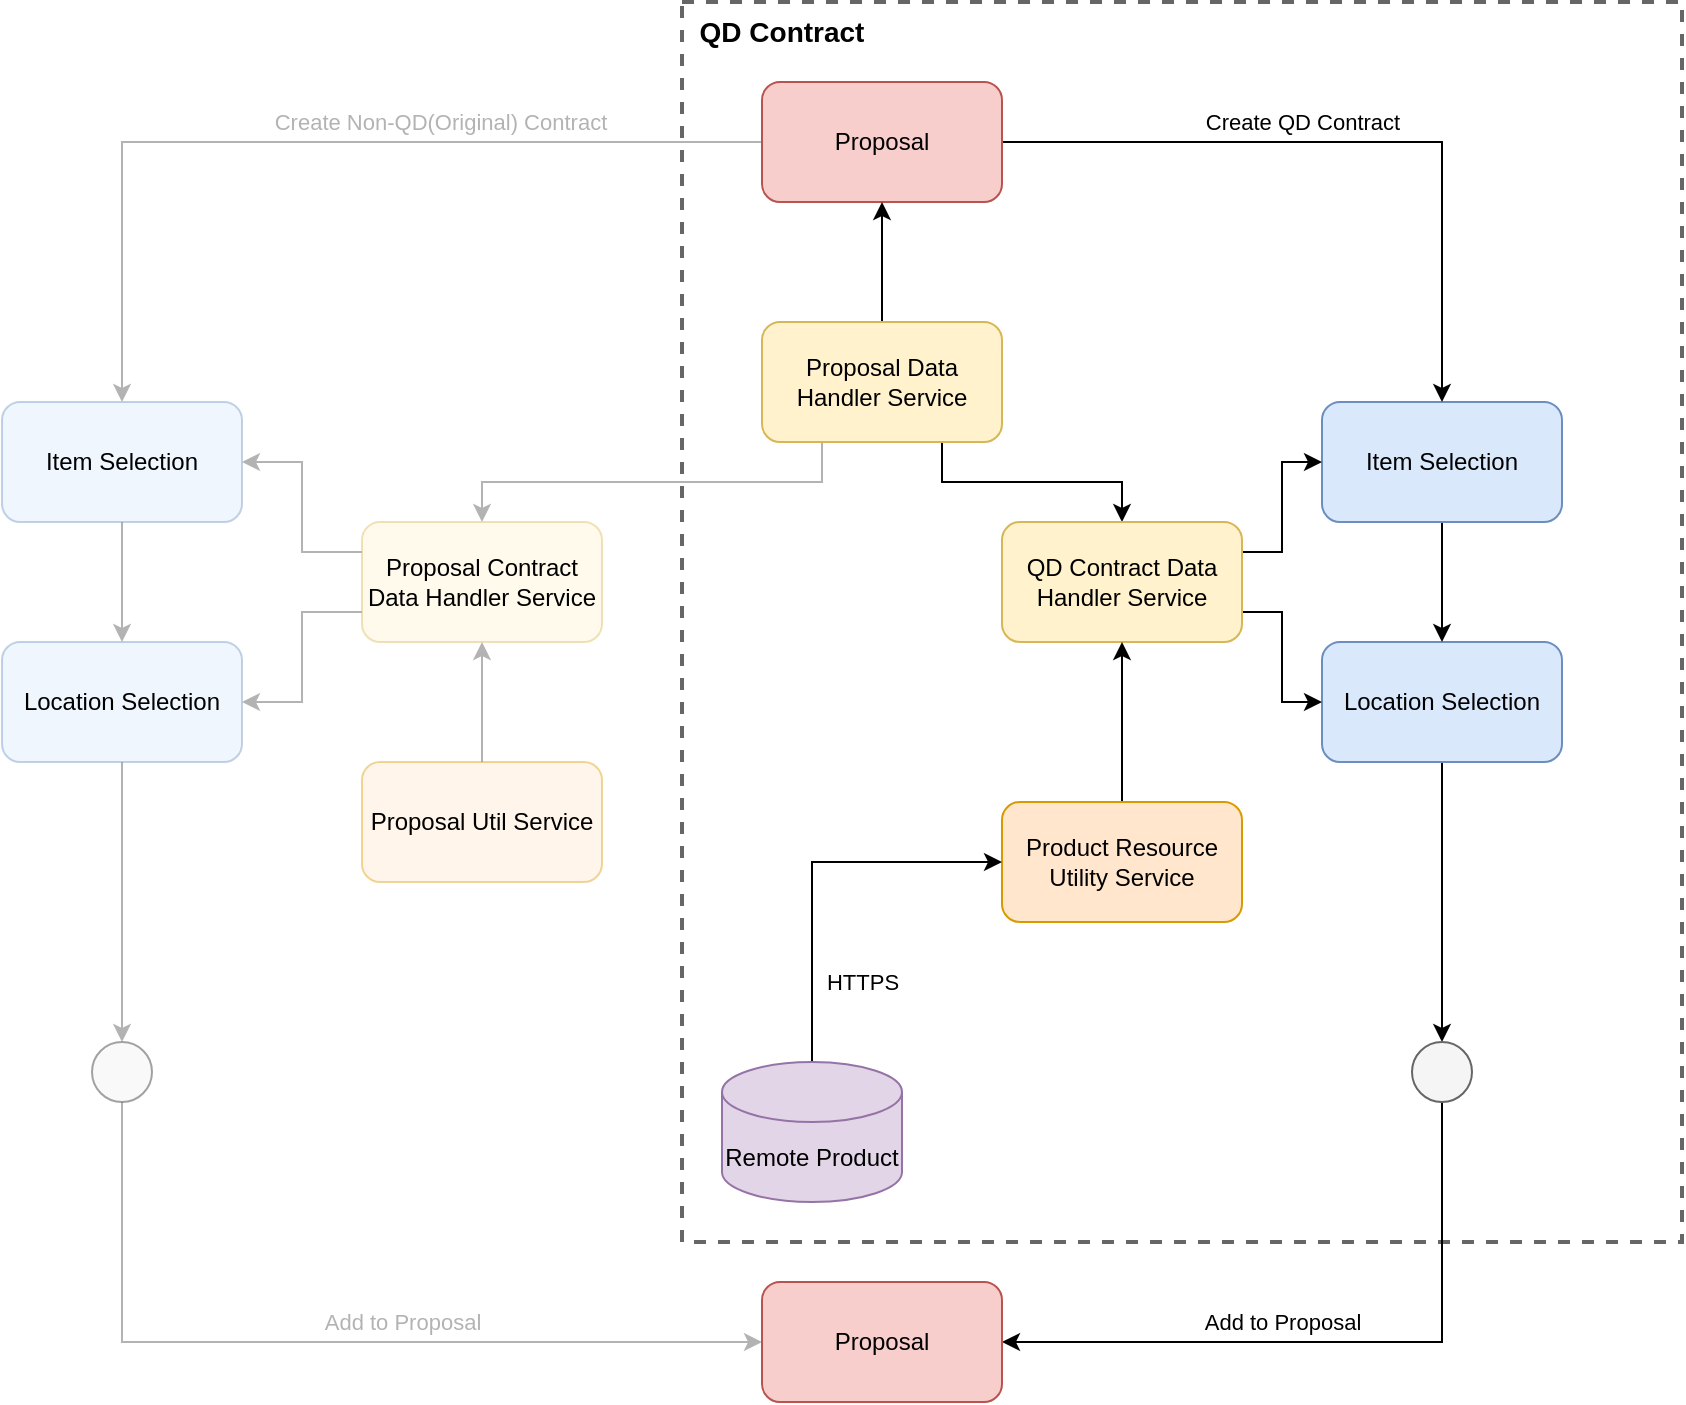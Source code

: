 <mxfile version="14.8.6" type="github">
  <diagram id="pdDH_vBhMzbRQby9audl" name="Page-1">
    <mxGraphModel dx="2249" dy="882" grid="1" gridSize="10" guides="1" tooltips="1" connect="1" arrows="1" fold="1" page="1" pageScale="1" pageWidth="827" pageHeight="1169" math="0" shadow="0">
      <root>
        <mxCell id="0" />
        <mxCell id="1" parent="0" />
        <mxCell id="GosO7Gj60h1sTJ2ZnbMC-37" value="" style="rounded=0;whiteSpace=wrap;html=1;strokeColor=#666666;strokeWidth=2;fontColor=#333333;fillColor=none;dashed=1;" vertex="1" parent="1">
          <mxGeometry x="260" y="40" width="500" height="620" as="geometry" />
        </mxCell>
        <mxCell id="GosO7Gj60h1sTJ2ZnbMC-36" style="edgeStyle=orthogonalEdgeStyle;rounded=0;orthogonalLoop=1;jettySize=auto;html=1;entryX=0.5;entryY=0;entryDx=0;entryDy=0;" edge="1" parent="1" source="GosO7Gj60h1sTJ2ZnbMC-5" target="GosO7Gj60h1sTJ2ZnbMC-21">
          <mxGeometry relative="1" as="geometry" />
        </mxCell>
        <mxCell id="GosO7Gj60h1sTJ2ZnbMC-5" value="Location Selection" style="rounded=1;whiteSpace=wrap;html=1;strokeColor=#6c8ebf;strokeWidth=1;fillColor=#dae8fc;" vertex="1" parent="1">
          <mxGeometry x="580" y="360" width="120" height="60" as="geometry" />
        </mxCell>
        <mxCell id="GosO7Gj60h1sTJ2ZnbMC-19" style="edgeStyle=orthogonalEdgeStyle;rounded=0;orthogonalLoop=1;jettySize=auto;html=1;strokeColor=#B3B3B3;" edge="1" parent="1" source="GosO7Gj60h1sTJ2ZnbMC-9" target="GosO7Gj60h1sTJ2ZnbMC-18">
          <mxGeometry relative="1" as="geometry" />
        </mxCell>
        <mxCell id="GosO7Gj60h1sTJ2ZnbMC-9" value="Item Selection" style="rounded=1;whiteSpace=wrap;html=1;strokeColor=#6c8ebf;strokeWidth=1;fillColor=#dae8fc;opacity=40;" vertex="1" parent="1">
          <mxGeometry x="-80" y="240" width="120" height="60" as="geometry" />
        </mxCell>
        <mxCell id="GosO7Gj60h1sTJ2ZnbMC-14" style="edgeStyle=orthogonalEdgeStyle;rounded=0;orthogonalLoop=1;jettySize=auto;html=1;" edge="1" parent="1" source="GosO7Gj60h1sTJ2ZnbMC-12" target="GosO7Gj60h1sTJ2ZnbMC-5">
          <mxGeometry relative="1" as="geometry" />
        </mxCell>
        <mxCell id="GosO7Gj60h1sTJ2ZnbMC-12" value="Item Selection" style="rounded=1;whiteSpace=wrap;html=1;strokeColor=#6c8ebf;strokeWidth=1;fillColor=#dae8fc;" vertex="1" parent="1">
          <mxGeometry x="580" y="240" width="120" height="60" as="geometry" />
        </mxCell>
        <mxCell id="GosO7Gj60h1sTJ2ZnbMC-16" style="edgeStyle=orthogonalEdgeStyle;rounded=0;orthogonalLoop=1;jettySize=auto;html=1;exitX=0;exitY=0.5;exitDx=0;exitDy=0;strokeColor=#B3B3B3;" edge="1" parent="1" source="GosO7Gj60h1sTJ2ZnbMC-15" target="GosO7Gj60h1sTJ2ZnbMC-9">
          <mxGeometry relative="1" as="geometry">
            <mxPoint x="200" y="110" as="sourcePoint" />
            <mxPoint x="-20" y="240" as="targetPoint" />
          </mxGeometry>
        </mxCell>
        <mxCell id="GosO7Gj60h1sTJ2ZnbMC-25" value="Create Non-QD(Original) Contract" style="edgeLabel;html=1;align=center;verticalAlign=middle;resizable=0;points=[];fontColor=#B3B3B3;" vertex="1" connectable="0" parent="GosO7Gj60h1sTJ2ZnbMC-16">
          <mxGeometry x="-0.183" y="-2" relative="1" as="geometry">
            <mxPoint x="23" y="-8" as="offset" />
          </mxGeometry>
        </mxCell>
        <mxCell id="GosO7Gj60h1sTJ2ZnbMC-17" style="edgeStyle=orthogonalEdgeStyle;rounded=0;orthogonalLoop=1;jettySize=auto;html=1;entryX=0.5;entryY=0;entryDx=0;entryDy=0;" edge="1" parent="1" source="GosO7Gj60h1sTJ2ZnbMC-15" target="GosO7Gj60h1sTJ2ZnbMC-12">
          <mxGeometry relative="1" as="geometry">
            <mxPoint x="720" y="240" as="targetPoint" />
          </mxGeometry>
        </mxCell>
        <mxCell id="GosO7Gj60h1sTJ2ZnbMC-26" value="Create QD Contract" style="edgeLabel;html=1;align=center;verticalAlign=middle;resizable=0;points=[];" vertex="1" connectable="0" parent="GosO7Gj60h1sTJ2ZnbMC-17">
          <mxGeometry x="-0.24" y="-1" relative="1" as="geometry">
            <mxPoint x="17" y="-11" as="offset" />
          </mxGeometry>
        </mxCell>
        <mxCell id="GosO7Gj60h1sTJ2ZnbMC-15" value="Proposal" style="rounded=1;whiteSpace=wrap;html=1;strokeColor=#b85450;strokeWidth=1;fillColor=#f8cecc;" vertex="1" parent="1">
          <mxGeometry x="300" y="80" width="120" height="60" as="geometry" />
        </mxCell>
        <mxCell id="GosO7Gj60h1sTJ2ZnbMC-22" style="edgeStyle=orthogonalEdgeStyle;rounded=0;orthogonalLoop=1;jettySize=auto;html=1;entryX=0.5;entryY=0;entryDx=0;entryDy=0;strokeColor=#B3B3B3;" edge="1" parent="1" source="GosO7Gj60h1sTJ2ZnbMC-18" target="GosO7Gj60h1sTJ2ZnbMC-20">
          <mxGeometry relative="1" as="geometry" />
        </mxCell>
        <mxCell id="GosO7Gj60h1sTJ2ZnbMC-18" value="Location Selection" style="rounded=1;whiteSpace=wrap;html=1;strokeColor=#6c8ebf;strokeWidth=1;fillColor=#dae8fc;opacity=40;" vertex="1" parent="1">
          <mxGeometry x="-80" y="360" width="120" height="60" as="geometry" />
        </mxCell>
        <mxCell id="GosO7Gj60h1sTJ2ZnbMC-40" style="edgeStyle=orthogonalEdgeStyle;rounded=0;orthogonalLoop=1;jettySize=auto;html=1;entryX=0;entryY=0.5;entryDx=0;entryDy=0;fontColor=#B3B3B3;exitX=0.5;exitY=1;exitDx=0;exitDy=0;strokeColor=#B3B3B3;" edge="1" parent="1" source="GosO7Gj60h1sTJ2ZnbMC-20" target="GosO7Gj60h1sTJ2ZnbMC-38">
          <mxGeometry relative="1" as="geometry" />
        </mxCell>
        <mxCell id="GosO7Gj60h1sTJ2ZnbMC-52" value="Add to Proposal" style="edgeLabel;html=1;align=center;verticalAlign=middle;resizable=0;points=[];fontColor=#B3B3B3;" vertex="1" connectable="0" parent="GosO7Gj60h1sTJ2ZnbMC-40">
          <mxGeometry x="-0.041" y="2" relative="1" as="geometry">
            <mxPoint x="49" y="-8" as="offset" />
          </mxGeometry>
        </mxCell>
        <mxCell id="GosO7Gj60h1sTJ2ZnbMC-20" value="" style="ellipse;whiteSpace=wrap;html=1;aspect=fixed;strokeColor=#666666;strokeWidth=1;fillColor=#f5f5f5;fontColor=#333333;opacity=60;" vertex="1" parent="1">
          <mxGeometry x="-35" y="560" width="30" height="30" as="geometry" />
        </mxCell>
        <mxCell id="GosO7Gj60h1sTJ2ZnbMC-39" style="edgeStyle=orthogonalEdgeStyle;rounded=0;orthogonalLoop=1;jettySize=auto;html=1;entryX=1;entryY=0.5;entryDx=0;entryDy=0;fontColor=#B3B3B3;exitX=0.5;exitY=1;exitDx=0;exitDy=0;" edge="1" parent="1" source="GosO7Gj60h1sTJ2ZnbMC-21" target="GosO7Gj60h1sTJ2ZnbMC-38">
          <mxGeometry relative="1" as="geometry" />
        </mxCell>
        <mxCell id="GosO7Gj60h1sTJ2ZnbMC-51" value="Add to Proposal" style="edgeLabel;html=1;align=center;verticalAlign=middle;resizable=0;points=[];" vertex="1" connectable="0" parent="GosO7Gj60h1sTJ2ZnbMC-39">
          <mxGeometry x="0.218" y="-1" relative="1" as="geometry">
            <mxPoint x="7" y="-9" as="offset" />
          </mxGeometry>
        </mxCell>
        <mxCell id="GosO7Gj60h1sTJ2ZnbMC-21" value="" style="ellipse;whiteSpace=wrap;html=1;aspect=fixed;strokeColor=#666666;strokeWidth=1;fillColor=#f5f5f5;fontColor=#333333;" vertex="1" parent="1">
          <mxGeometry x="625" y="560" width="30" height="30" as="geometry" />
        </mxCell>
        <mxCell id="GosO7Gj60h1sTJ2ZnbMC-27" style="edgeStyle=orthogonalEdgeStyle;rounded=0;orthogonalLoop=1;jettySize=auto;html=1;entryX=0.5;entryY=1;entryDx=0;entryDy=0;" edge="1" parent="1" source="GosO7Gj60h1sTJ2ZnbMC-23" target="GosO7Gj60h1sTJ2ZnbMC-15">
          <mxGeometry relative="1" as="geometry" />
        </mxCell>
        <mxCell id="GosO7Gj60h1sTJ2ZnbMC-30" style="edgeStyle=orthogonalEdgeStyle;rounded=0;orthogonalLoop=1;jettySize=auto;html=1;entryX=0.5;entryY=0;entryDx=0;entryDy=0;exitX=0.25;exitY=1;exitDx=0;exitDy=0;strokeColor=#B3B3B3;" edge="1" parent="1" source="GosO7Gj60h1sTJ2ZnbMC-23" target="GosO7Gj60h1sTJ2ZnbMC-29">
          <mxGeometry relative="1" as="geometry">
            <mxPoint x="220" y="230" as="sourcePoint" />
          </mxGeometry>
        </mxCell>
        <mxCell id="GosO7Gj60h1sTJ2ZnbMC-33" style="edgeStyle=orthogonalEdgeStyle;rounded=0;orthogonalLoop=1;jettySize=auto;html=1;exitX=0.75;exitY=1;exitDx=0;exitDy=0;entryX=0.5;entryY=0;entryDx=0;entryDy=0;" edge="1" parent="1" source="GosO7Gj60h1sTJ2ZnbMC-23" target="GosO7Gj60h1sTJ2ZnbMC-28">
          <mxGeometry relative="1" as="geometry" />
        </mxCell>
        <mxCell id="GosO7Gj60h1sTJ2ZnbMC-23" value="Proposal Data Handler Service" style="rounded=1;whiteSpace=wrap;html=1;strokeColor=#d6b656;strokeWidth=1;fillColor=#fff2cc;" vertex="1" parent="1">
          <mxGeometry x="300" y="200" width="120" height="60" as="geometry" />
        </mxCell>
        <mxCell id="GosO7Gj60h1sTJ2ZnbMC-34" style="edgeStyle=orthogonalEdgeStyle;rounded=0;orthogonalLoop=1;jettySize=auto;html=1;exitX=1;exitY=0.25;exitDx=0;exitDy=0;entryX=0;entryY=0.5;entryDx=0;entryDy=0;" edge="1" parent="1" source="GosO7Gj60h1sTJ2ZnbMC-28" target="GosO7Gj60h1sTJ2ZnbMC-12">
          <mxGeometry relative="1" as="geometry" />
        </mxCell>
        <mxCell id="GosO7Gj60h1sTJ2ZnbMC-35" style="edgeStyle=orthogonalEdgeStyle;rounded=0;orthogonalLoop=1;jettySize=auto;html=1;exitX=1;exitY=0.75;exitDx=0;exitDy=0;entryX=0;entryY=0.5;entryDx=0;entryDy=0;" edge="1" parent="1" source="GosO7Gj60h1sTJ2ZnbMC-28" target="GosO7Gj60h1sTJ2ZnbMC-5">
          <mxGeometry relative="1" as="geometry" />
        </mxCell>
        <mxCell id="GosO7Gj60h1sTJ2ZnbMC-28" value="QD Contract Data Handler Service" style="rounded=1;whiteSpace=wrap;html=1;strokeColor=#d6b656;strokeWidth=1;fillColor=#fff2cc;" vertex="1" parent="1">
          <mxGeometry x="420" y="300" width="120" height="60" as="geometry" />
        </mxCell>
        <mxCell id="GosO7Gj60h1sTJ2ZnbMC-31" style="edgeStyle=orthogonalEdgeStyle;rounded=0;orthogonalLoop=1;jettySize=auto;html=1;entryX=1;entryY=0.5;entryDx=0;entryDy=0;exitX=0;exitY=0.25;exitDx=0;exitDy=0;strokeColor=#B3B3B3;" edge="1" parent="1" source="GosO7Gj60h1sTJ2ZnbMC-29" target="GosO7Gj60h1sTJ2ZnbMC-9">
          <mxGeometry relative="1" as="geometry" />
        </mxCell>
        <mxCell id="GosO7Gj60h1sTJ2ZnbMC-32" style="edgeStyle=orthogonalEdgeStyle;rounded=0;orthogonalLoop=1;jettySize=auto;html=1;exitX=0;exitY=0.75;exitDx=0;exitDy=0;entryX=1;entryY=0.5;entryDx=0;entryDy=0;strokeColor=#B3B3B3;" edge="1" parent="1" source="GosO7Gj60h1sTJ2ZnbMC-29" target="GosO7Gj60h1sTJ2ZnbMC-18">
          <mxGeometry relative="1" as="geometry" />
        </mxCell>
        <mxCell id="GosO7Gj60h1sTJ2ZnbMC-29" value="Proposal Contract Data Handler Service" style="rounded=1;whiteSpace=wrap;html=1;strokeColor=#d6b656;strokeWidth=1;fillColor=#fff2cc;shadow=0;sketch=0;glass=0;opacity=40;" vertex="1" parent="1">
          <mxGeometry x="100" y="300" width="120" height="60" as="geometry" />
        </mxCell>
        <mxCell id="GosO7Gj60h1sTJ2ZnbMC-38" value="Proposal" style="rounded=1;whiteSpace=wrap;html=1;strokeColor=#b85450;strokeWidth=1;fillColor=#f8cecc;" vertex="1" parent="1">
          <mxGeometry x="300" y="680" width="120" height="60" as="geometry" />
        </mxCell>
        <mxCell id="GosO7Gj60h1sTJ2ZnbMC-42" style="edgeStyle=orthogonalEdgeStyle;rounded=0;orthogonalLoop=1;jettySize=auto;html=1;entryX=0.5;entryY=1;entryDx=0;entryDy=0;fontColor=#B3B3B3;strokeColor=#B3B3B3;" edge="1" parent="1" source="GosO7Gj60h1sTJ2ZnbMC-41" target="GosO7Gj60h1sTJ2ZnbMC-29">
          <mxGeometry relative="1" as="geometry" />
        </mxCell>
        <mxCell id="GosO7Gj60h1sTJ2ZnbMC-41" value="Proposal Util Service" style="rounded=1;whiteSpace=wrap;html=1;strokeColor=#d79b00;strokeWidth=1;fillColor=#ffe6cc;opacity=40;" vertex="1" parent="1">
          <mxGeometry x="100" y="420" width="120" height="60" as="geometry" />
        </mxCell>
        <mxCell id="GosO7Gj60h1sTJ2ZnbMC-44" style="edgeStyle=orthogonalEdgeStyle;rounded=0;orthogonalLoop=1;jettySize=auto;html=1;entryX=0.5;entryY=1;entryDx=0;entryDy=0;fontColor=#B3B3B3;exitX=0.5;exitY=0;exitDx=0;exitDy=0;" edge="1" parent="1" source="GosO7Gj60h1sTJ2ZnbMC-47" target="GosO7Gj60h1sTJ2ZnbMC-28">
          <mxGeometry relative="1" as="geometry">
            <mxPoint x="480" y="440" as="sourcePoint" />
          </mxGeometry>
        </mxCell>
        <mxCell id="GosO7Gj60h1sTJ2ZnbMC-45" value="&lt;font color=&quot;#000000&quot; size=&quot;1&quot;&gt;&lt;b style=&quot;font-size: 14px&quot;&gt;QD Contract&lt;/b&gt;&lt;/font&gt;" style="text;html=1;strokeColor=none;fillColor=none;align=center;verticalAlign=middle;whiteSpace=wrap;rounded=0;fontColor=#B3B3B3;" vertex="1" parent="1">
          <mxGeometry x="260" y="40" width="100" height="30" as="geometry" />
        </mxCell>
        <mxCell id="GosO7Gj60h1sTJ2ZnbMC-47" value="Product Resource Utility Service" style="rounded=1;whiteSpace=wrap;html=1;strokeColor=#d79b00;strokeWidth=1;fillColor=#ffe6cc;" vertex="1" parent="1">
          <mxGeometry x="420" y="440" width="120" height="60" as="geometry" />
        </mxCell>
        <mxCell id="GosO7Gj60h1sTJ2ZnbMC-49" style="edgeStyle=orthogonalEdgeStyle;rounded=0;orthogonalLoop=1;jettySize=auto;html=1;entryX=0;entryY=0.5;entryDx=0;entryDy=0;fontColor=#B3B3B3;strokeColor=#000000;exitX=0.5;exitY=0;exitDx=0;exitDy=0;exitPerimeter=0;" edge="1" parent="1" source="GosO7Gj60h1sTJ2ZnbMC-48" target="GosO7Gj60h1sTJ2ZnbMC-47">
          <mxGeometry relative="1" as="geometry" />
        </mxCell>
        <mxCell id="GosO7Gj60h1sTJ2ZnbMC-50" value="&lt;font color=&quot;#000000&quot;&gt;HTTPS&lt;/font&gt;" style="edgeLabel;html=1;align=center;verticalAlign=middle;resizable=0;points=[];fontColor=#B3B3B3;" vertex="1" connectable="0" parent="GosO7Gj60h1sTJ2ZnbMC-49">
          <mxGeometry x="-0.241" y="2" relative="1" as="geometry">
            <mxPoint x="27" y="34" as="offset" />
          </mxGeometry>
        </mxCell>
        <mxCell id="GosO7Gj60h1sTJ2ZnbMC-48" value="Remote Product" style="shape=cylinder3;whiteSpace=wrap;html=1;boundedLbl=1;backgroundOutline=1;size=15;strokeColor=#9673a6;strokeWidth=1;fillColor=#e1d5e7;" vertex="1" parent="1">
          <mxGeometry x="280" y="570" width="90" height="70" as="geometry" />
        </mxCell>
      </root>
    </mxGraphModel>
  </diagram>
</mxfile>
